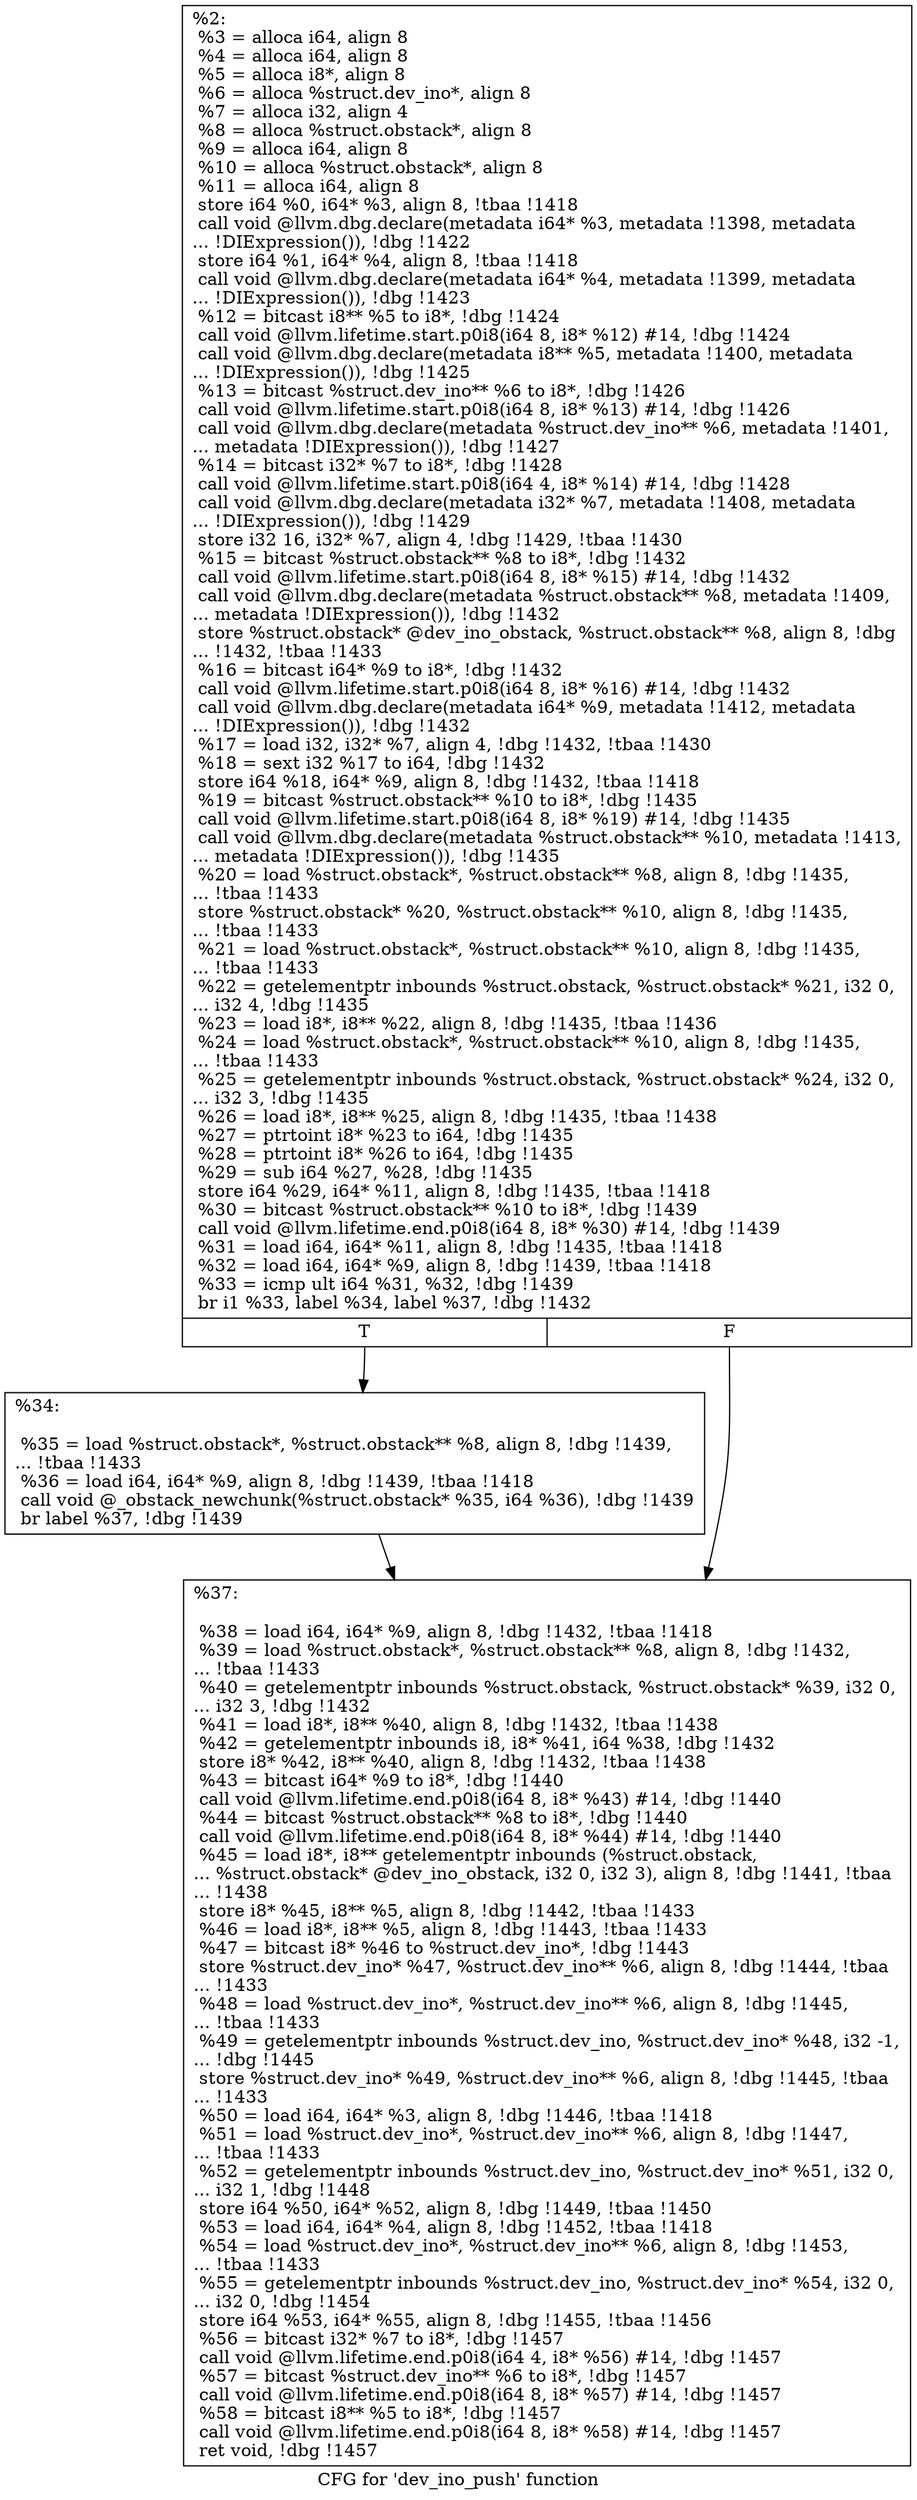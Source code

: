 digraph "CFG for 'dev_ino_push' function" {
	label="CFG for 'dev_ino_push' function";

	Node0x21ead10 [shape=record,label="{%2:\l  %3 = alloca i64, align 8\l  %4 = alloca i64, align 8\l  %5 = alloca i8*, align 8\l  %6 = alloca %struct.dev_ino*, align 8\l  %7 = alloca i32, align 4\l  %8 = alloca %struct.obstack*, align 8\l  %9 = alloca i64, align 8\l  %10 = alloca %struct.obstack*, align 8\l  %11 = alloca i64, align 8\l  store i64 %0, i64* %3, align 8, !tbaa !1418\l  call void @llvm.dbg.declare(metadata i64* %3, metadata !1398, metadata\l... !DIExpression()), !dbg !1422\l  store i64 %1, i64* %4, align 8, !tbaa !1418\l  call void @llvm.dbg.declare(metadata i64* %4, metadata !1399, metadata\l... !DIExpression()), !dbg !1423\l  %12 = bitcast i8** %5 to i8*, !dbg !1424\l  call void @llvm.lifetime.start.p0i8(i64 8, i8* %12) #14, !dbg !1424\l  call void @llvm.dbg.declare(metadata i8** %5, metadata !1400, metadata\l... !DIExpression()), !dbg !1425\l  %13 = bitcast %struct.dev_ino** %6 to i8*, !dbg !1426\l  call void @llvm.lifetime.start.p0i8(i64 8, i8* %13) #14, !dbg !1426\l  call void @llvm.dbg.declare(metadata %struct.dev_ino** %6, metadata !1401,\l... metadata !DIExpression()), !dbg !1427\l  %14 = bitcast i32* %7 to i8*, !dbg !1428\l  call void @llvm.lifetime.start.p0i8(i64 4, i8* %14) #14, !dbg !1428\l  call void @llvm.dbg.declare(metadata i32* %7, metadata !1408, metadata\l... !DIExpression()), !dbg !1429\l  store i32 16, i32* %7, align 4, !dbg !1429, !tbaa !1430\l  %15 = bitcast %struct.obstack** %8 to i8*, !dbg !1432\l  call void @llvm.lifetime.start.p0i8(i64 8, i8* %15) #14, !dbg !1432\l  call void @llvm.dbg.declare(metadata %struct.obstack** %8, metadata !1409,\l... metadata !DIExpression()), !dbg !1432\l  store %struct.obstack* @dev_ino_obstack, %struct.obstack** %8, align 8, !dbg\l... !1432, !tbaa !1433\l  %16 = bitcast i64* %9 to i8*, !dbg !1432\l  call void @llvm.lifetime.start.p0i8(i64 8, i8* %16) #14, !dbg !1432\l  call void @llvm.dbg.declare(metadata i64* %9, metadata !1412, metadata\l... !DIExpression()), !dbg !1432\l  %17 = load i32, i32* %7, align 4, !dbg !1432, !tbaa !1430\l  %18 = sext i32 %17 to i64, !dbg !1432\l  store i64 %18, i64* %9, align 8, !dbg !1432, !tbaa !1418\l  %19 = bitcast %struct.obstack** %10 to i8*, !dbg !1435\l  call void @llvm.lifetime.start.p0i8(i64 8, i8* %19) #14, !dbg !1435\l  call void @llvm.dbg.declare(metadata %struct.obstack** %10, metadata !1413,\l... metadata !DIExpression()), !dbg !1435\l  %20 = load %struct.obstack*, %struct.obstack** %8, align 8, !dbg !1435,\l... !tbaa !1433\l  store %struct.obstack* %20, %struct.obstack** %10, align 8, !dbg !1435,\l... !tbaa !1433\l  %21 = load %struct.obstack*, %struct.obstack** %10, align 8, !dbg !1435,\l... !tbaa !1433\l  %22 = getelementptr inbounds %struct.obstack, %struct.obstack* %21, i32 0,\l... i32 4, !dbg !1435\l  %23 = load i8*, i8** %22, align 8, !dbg !1435, !tbaa !1436\l  %24 = load %struct.obstack*, %struct.obstack** %10, align 8, !dbg !1435,\l... !tbaa !1433\l  %25 = getelementptr inbounds %struct.obstack, %struct.obstack* %24, i32 0,\l... i32 3, !dbg !1435\l  %26 = load i8*, i8** %25, align 8, !dbg !1435, !tbaa !1438\l  %27 = ptrtoint i8* %23 to i64, !dbg !1435\l  %28 = ptrtoint i8* %26 to i64, !dbg !1435\l  %29 = sub i64 %27, %28, !dbg !1435\l  store i64 %29, i64* %11, align 8, !dbg !1435, !tbaa !1418\l  %30 = bitcast %struct.obstack** %10 to i8*, !dbg !1439\l  call void @llvm.lifetime.end.p0i8(i64 8, i8* %30) #14, !dbg !1439\l  %31 = load i64, i64* %11, align 8, !dbg !1435, !tbaa !1418\l  %32 = load i64, i64* %9, align 8, !dbg !1439, !tbaa !1418\l  %33 = icmp ult i64 %31, %32, !dbg !1439\l  br i1 %33, label %34, label %37, !dbg !1432\l|{<s0>T|<s1>F}}"];
	Node0x21ead10:s0 -> Node0x22353a0;
	Node0x21ead10:s1 -> Node0x22353f0;
	Node0x22353a0 [shape=record,label="{%34:\l\l  %35 = load %struct.obstack*, %struct.obstack** %8, align 8, !dbg !1439,\l... !tbaa !1433\l  %36 = load i64, i64* %9, align 8, !dbg !1439, !tbaa !1418\l  call void @_obstack_newchunk(%struct.obstack* %35, i64 %36), !dbg !1439\l  br label %37, !dbg !1439\l}"];
	Node0x22353a0 -> Node0x22353f0;
	Node0x22353f0 [shape=record,label="{%37:\l\l  %38 = load i64, i64* %9, align 8, !dbg !1432, !tbaa !1418\l  %39 = load %struct.obstack*, %struct.obstack** %8, align 8, !dbg !1432,\l... !tbaa !1433\l  %40 = getelementptr inbounds %struct.obstack, %struct.obstack* %39, i32 0,\l... i32 3, !dbg !1432\l  %41 = load i8*, i8** %40, align 8, !dbg !1432, !tbaa !1438\l  %42 = getelementptr inbounds i8, i8* %41, i64 %38, !dbg !1432\l  store i8* %42, i8** %40, align 8, !dbg !1432, !tbaa !1438\l  %43 = bitcast i64* %9 to i8*, !dbg !1440\l  call void @llvm.lifetime.end.p0i8(i64 8, i8* %43) #14, !dbg !1440\l  %44 = bitcast %struct.obstack** %8 to i8*, !dbg !1440\l  call void @llvm.lifetime.end.p0i8(i64 8, i8* %44) #14, !dbg !1440\l  %45 = load i8*, i8** getelementptr inbounds (%struct.obstack,\l... %struct.obstack* @dev_ino_obstack, i32 0, i32 3), align 8, !dbg !1441, !tbaa\l... !1438\l  store i8* %45, i8** %5, align 8, !dbg !1442, !tbaa !1433\l  %46 = load i8*, i8** %5, align 8, !dbg !1443, !tbaa !1433\l  %47 = bitcast i8* %46 to %struct.dev_ino*, !dbg !1443\l  store %struct.dev_ino* %47, %struct.dev_ino** %6, align 8, !dbg !1444, !tbaa\l... !1433\l  %48 = load %struct.dev_ino*, %struct.dev_ino** %6, align 8, !dbg !1445,\l... !tbaa !1433\l  %49 = getelementptr inbounds %struct.dev_ino, %struct.dev_ino* %48, i32 -1,\l... !dbg !1445\l  store %struct.dev_ino* %49, %struct.dev_ino** %6, align 8, !dbg !1445, !tbaa\l... !1433\l  %50 = load i64, i64* %3, align 8, !dbg !1446, !tbaa !1418\l  %51 = load %struct.dev_ino*, %struct.dev_ino** %6, align 8, !dbg !1447,\l... !tbaa !1433\l  %52 = getelementptr inbounds %struct.dev_ino, %struct.dev_ino* %51, i32 0,\l... i32 1, !dbg !1448\l  store i64 %50, i64* %52, align 8, !dbg !1449, !tbaa !1450\l  %53 = load i64, i64* %4, align 8, !dbg !1452, !tbaa !1418\l  %54 = load %struct.dev_ino*, %struct.dev_ino** %6, align 8, !dbg !1453,\l... !tbaa !1433\l  %55 = getelementptr inbounds %struct.dev_ino, %struct.dev_ino* %54, i32 0,\l... i32 0, !dbg !1454\l  store i64 %53, i64* %55, align 8, !dbg !1455, !tbaa !1456\l  %56 = bitcast i32* %7 to i8*, !dbg !1457\l  call void @llvm.lifetime.end.p0i8(i64 4, i8* %56) #14, !dbg !1457\l  %57 = bitcast %struct.dev_ino** %6 to i8*, !dbg !1457\l  call void @llvm.lifetime.end.p0i8(i64 8, i8* %57) #14, !dbg !1457\l  %58 = bitcast i8** %5 to i8*, !dbg !1457\l  call void @llvm.lifetime.end.p0i8(i64 8, i8* %58) #14, !dbg !1457\l  ret void, !dbg !1457\l}"];
}
